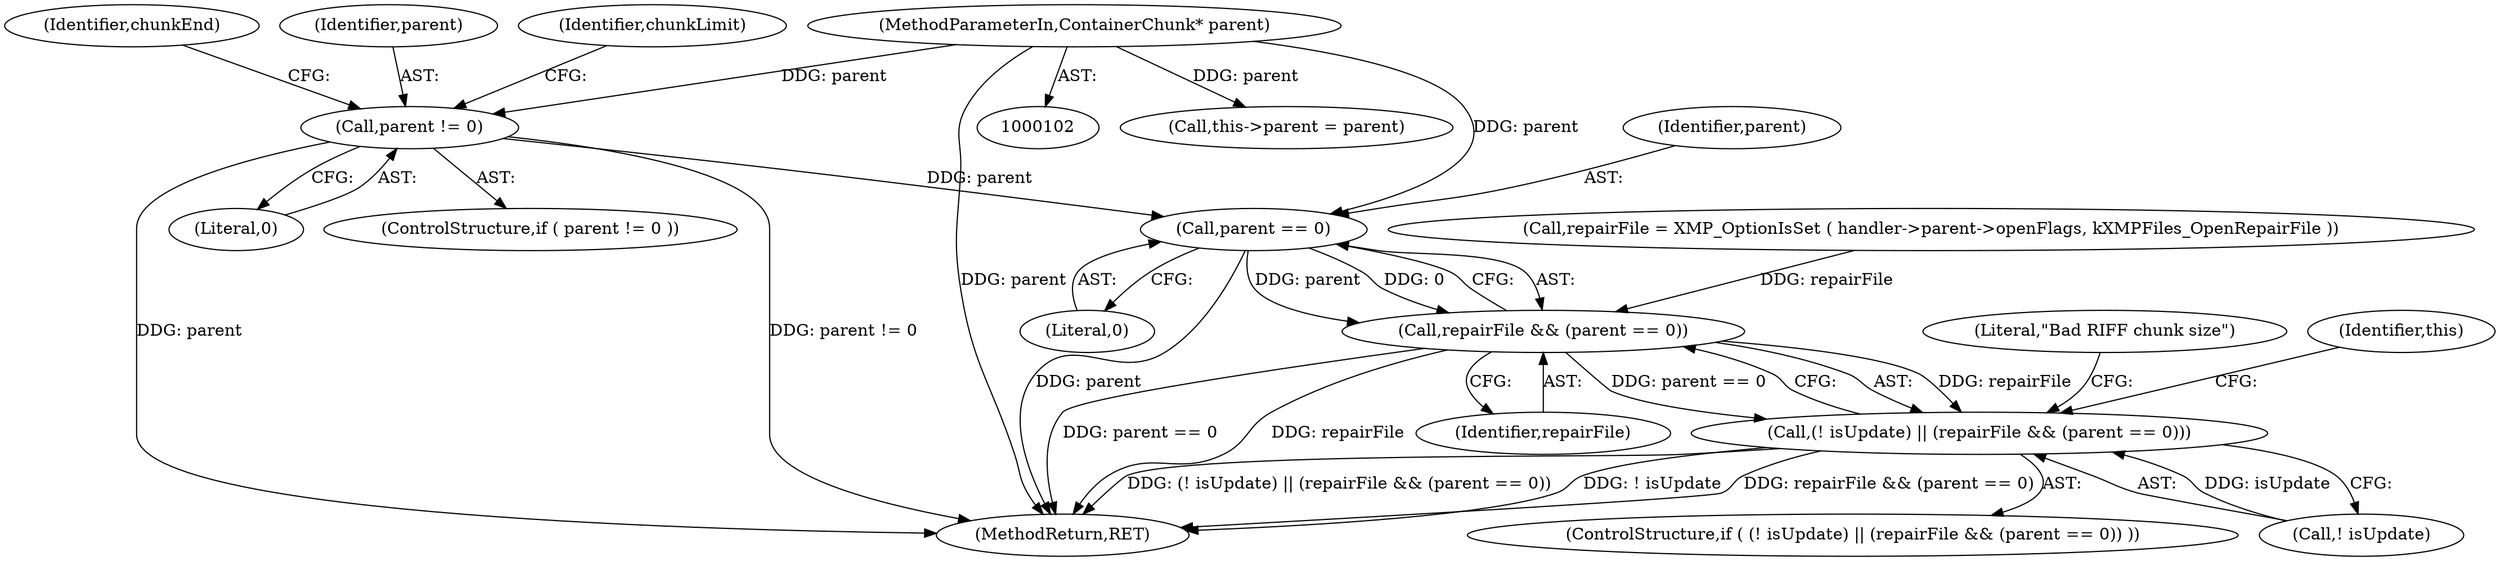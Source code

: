 digraph "0_exempi_65a8492832b7335ffabd01f5f64d89dec757c260@pointer" {
"1000164" [label="(Call,parent != 0)"];
"1000103" [label="(MethodParameterIn,ContainerChunk* parent)"];
"1000207" [label="(Call,parent == 0)"];
"1000205" [label="(Call,repairFile && (parent == 0))"];
"1000202" [label="(Call,(! isUpdate) || (repairFile && (parent == 0)))"];
"1000206" [label="(Identifier,repairFile)"];
"1000205" [label="(Call,repairFile && (parent == 0))"];
"1000163" [label="(ControlStructure,if ( parent != 0 ))"];
"1000103" [label="(MethodParameterIn,ContainerChunk* parent)"];
"1000208" [label="(Identifier,parent)"];
"1000209" [label="(Literal,0)"];
"1000203" [label="(Call,! isUpdate)"];
"1000164" [label="(Call,parent != 0)"];
"1000111" [label="(Call,this->parent = parent)"];
"1000223" [label="(Literal,\"Bad RIFF chunk size\")"];
"1000202" [label="(Call,(! isUpdate) || (repairFile && (parent == 0)))"];
"1000201" [label="(ControlStructure,if ( (! isUpdate) || (repairFile && (parent == 0)) ))"];
"1000168" [label="(Identifier,chunkLimit)"];
"1000269" [label="(MethodReturn,RET)"];
"1000213" [label="(Identifier,this)"];
"1000166" [label="(Literal,0)"];
"1000192" [label="(Call,repairFile = XMP_OptionIsSet ( handler->parent->openFlags, kXMPFiles_OpenRepairFile ))"];
"1000178" [label="(Identifier,chunkEnd)"];
"1000165" [label="(Identifier,parent)"];
"1000207" [label="(Call,parent == 0)"];
"1000164" -> "1000163"  [label="AST: "];
"1000164" -> "1000166"  [label="CFG: "];
"1000165" -> "1000164"  [label="AST: "];
"1000166" -> "1000164"  [label="AST: "];
"1000168" -> "1000164"  [label="CFG: "];
"1000178" -> "1000164"  [label="CFG: "];
"1000164" -> "1000269"  [label="DDG: parent != 0"];
"1000164" -> "1000269"  [label="DDG: parent"];
"1000103" -> "1000164"  [label="DDG: parent"];
"1000164" -> "1000207"  [label="DDG: parent"];
"1000103" -> "1000102"  [label="AST: "];
"1000103" -> "1000269"  [label="DDG: parent"];
"1000103" -> "1000111"  [label="DDG: parent"];
"1000103" -> "1000207"  [label="DDG: parent"];
"1000207" -> "1000205"  [label="AST: "];
"1000207" -> "1000209"  [label="CFG: "];
"1000208" -> "1000207"  [label="AST: "];
"1000209" -> "1000207"  [label="AST: "];
"1000205" -> "1000207"  [label="CFG: "];
"1000207" -> "1000269"  [label="DDG: parent"];
"1000207" -> "1000205"  [label="DDG: parent"];
"1000207" -> "1000205"  [label="DDG: 0"];
"1000205" -> "1000202"  [label="AST: "];
"1000205" -> "1000206"  [label="CFG: "];
"1000206" -> "1000205"  [label="AST: "];
"1000202" -> "1000205"  [label="CFG: "];
"1000205" -> "1000269"  [label="DDG: repairFile"];
"1000205" -> "1000269"  [label="DDG: parent == 0"];
"1000205" -> "1000202"  [label="DDG: repairFile"];
"1000205" -> "1000202"  [label="DDG: parent == 0"];
"1000192" -> "1000205"  [label="DDG: repairFile"];
"1000202" -> "1000201"  [label="AST: "];
"1000202" -> "1000203"  [label="CFG: "];
"1000203" -> "1000202"  [label="AST: "];
"1000213" -> "1000202"  [label="CFG: "];
"1000223" -> "1000202"  [label="CFG: "];
"1000202" -> "1000269"  [label="DDG: ! isUpdate"];
"1000202" -> "1000269"  [label="DDG: repairFile && (parent == 0)"];
"1000202" -> "1000269"  [label="DDG: (! isUpdate) || (repairFile && (parent == 0))"];
"1000203" -> "1000202"  [label="DDG: isUpdate"];
}
